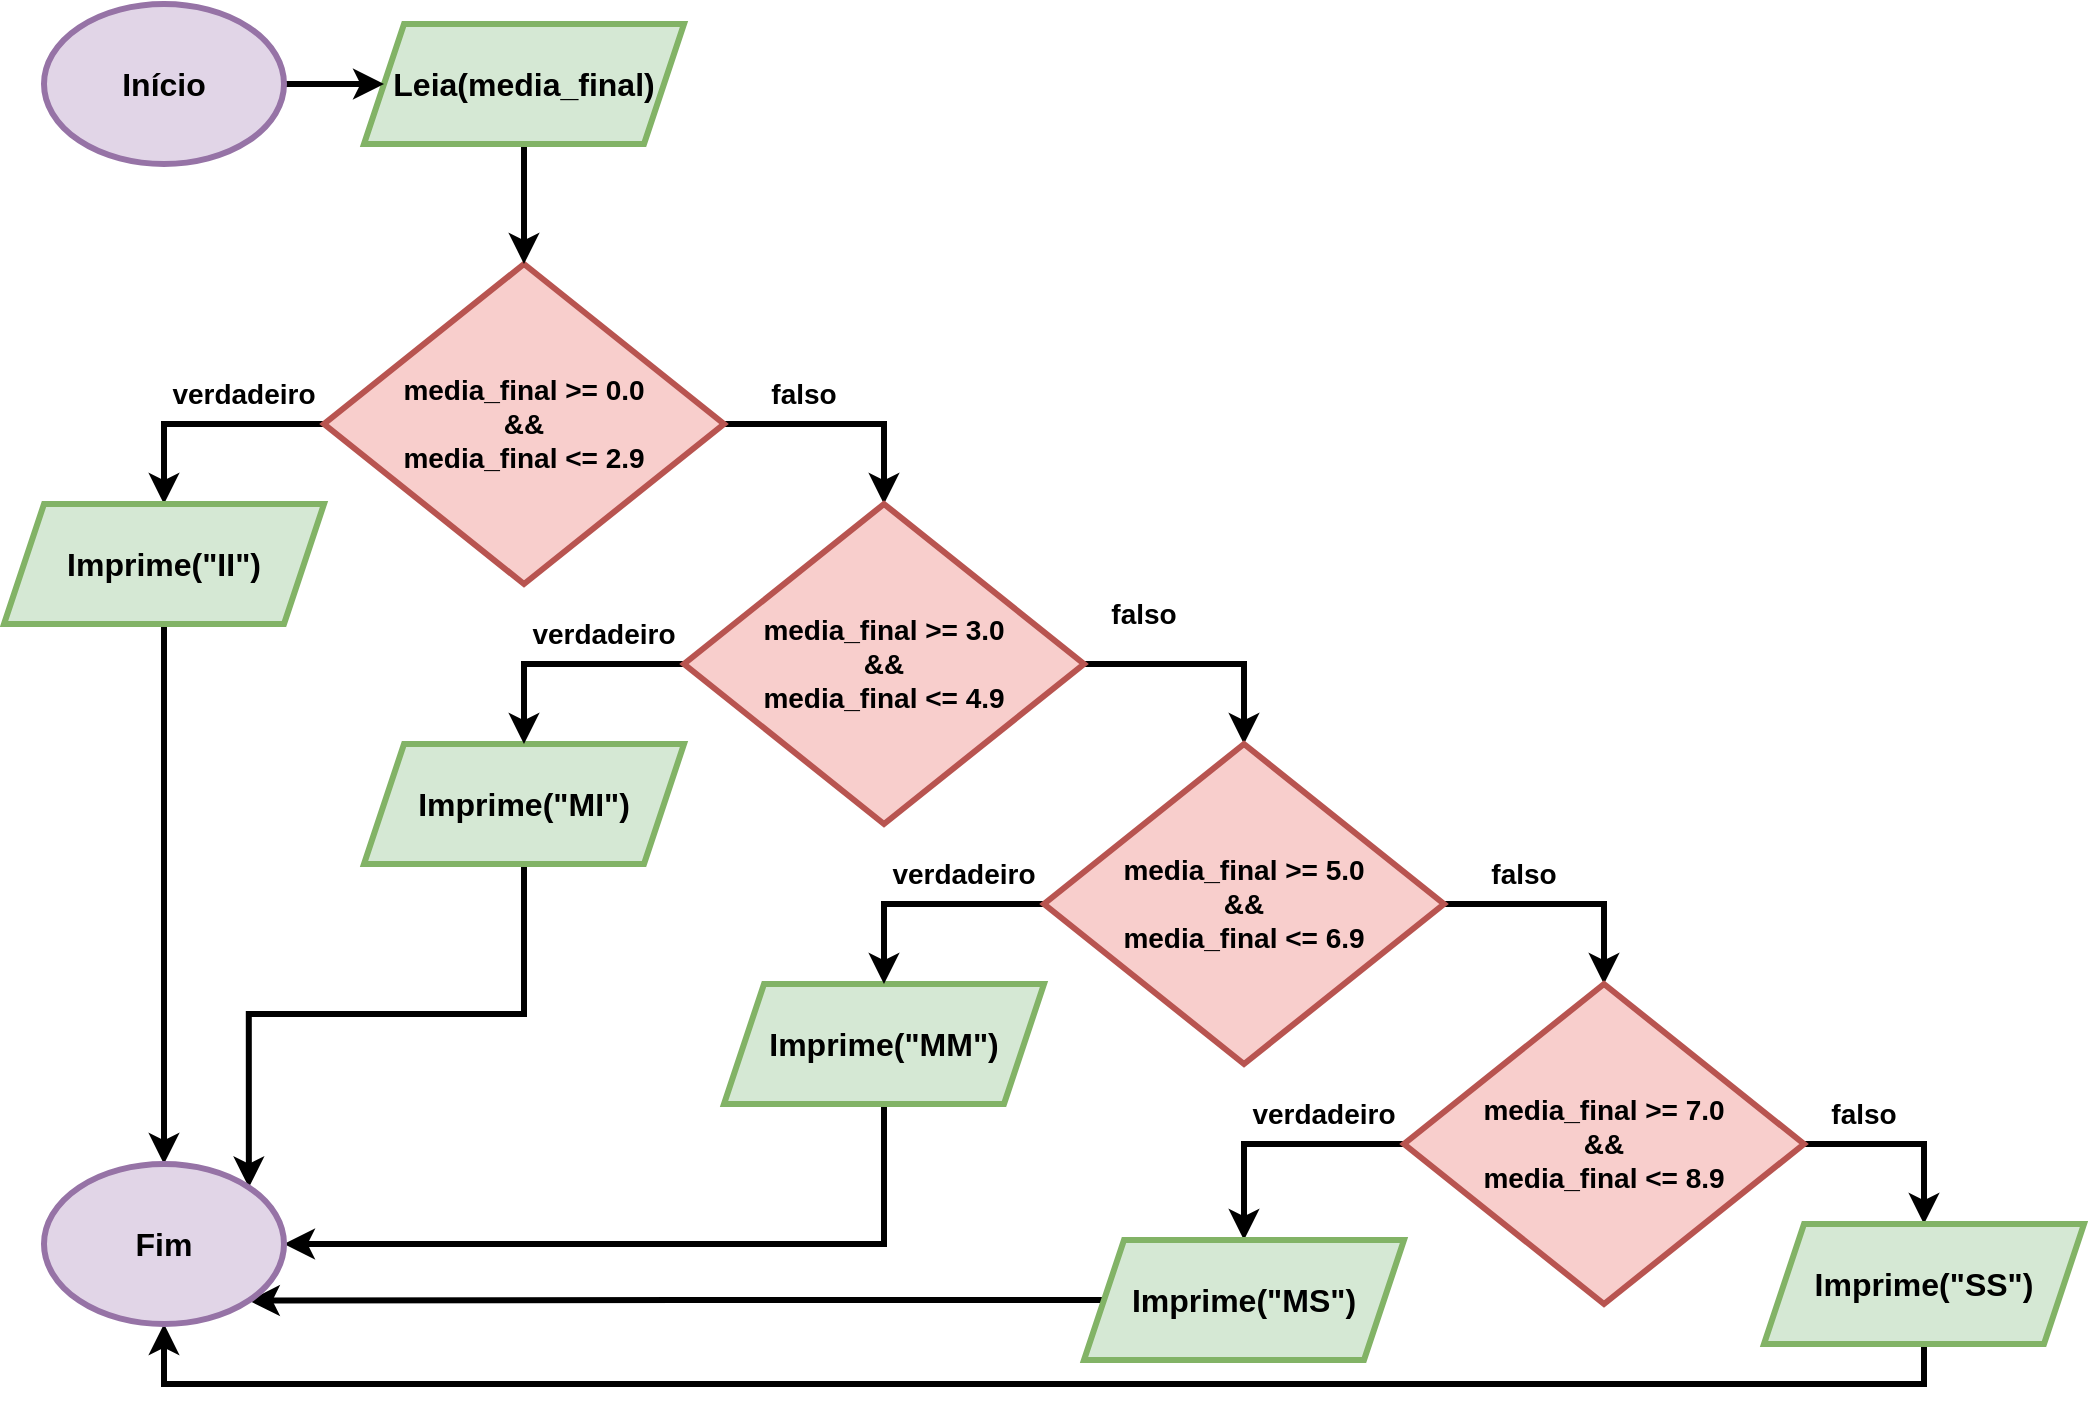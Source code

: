 <mxfile version="24.2.5" type="github">
  <diagram name="Page-1" id="5xfJuJuV74DYSZNPpTa1">
    <mxGraphModel dx="1602" dy="2033" grid="1" gridSize="10" guides="1" tooltips="1" connect="1" arrows="1" fold="1" page="1" pageScale="1" pageWidth="850" pageHeight="1100" math="0" shadow="0">
      <root>
        <mxCell id="0" />
        <mxCell id="1" parent="0" />
        <mxCell id="bKkJcesA12pS59ppS4H1-6" style="edgeStyle=orthogonalEdgeStyle;rounded=0;orthogonalLoop=1;jettySize=auto;html=1;exitX=0;exitY=0.5;exitDx=0;exitDy=0;strokeWidth=3;" edge="1" parent="1" source="bKkJcesA12pS59ppS4H1-1" target="bKkJcesA12pS59ppS4H1-32">
          <mxGeometry relative="1" as="geometry">
            <mxPoint x="160" y="340" as="targetPoint" />
          </mxGeometry>
        </mxCell>
        <mxCell id="bKkJcesA12pS59ppS4H1-33" style="edgeStyle=orthogonalEdgeStyle;rounded=0;orthogonalLoop=1;jettySize=auto;html=1;exitX=1;exitY=0.5;exitDx=0;exitDy=0;entryX=0.5;entryY=0;entryDx=0;entryDy=0;strokeWidth=3;" edge="1" parent="1" source="bKkJcesA12pS59ppS4H1-1" target="bKkJcesA12pS59ppS4H1-42">
          <mxGeometry relative="1" as="geometry">
            <mxPoint x="560" y="260" as="targetPoint" />
          </mxGeometry>
        </mxCell>
        <mxCell id="bKkJcesA12pS59ppS4H1-1" value="media_final &amp;gt;= 0.0&lt;div style=&quot;font-size: 14px;&quot;&gt;&amp;amp;&amp;amp;&lt;/div&gt;&lt;div style=&quot;font-size: 14px;&quot;&gt;media_final &amp;lt;= 2.9&lt;/div&gt;" style="rhombus;whiteSpace=wrap;html=1;fontStyle=1;fontSize=14;strokeWidth=3;fillColor=#f8cecc;strokeColor=#b85450;" vertex="1" parent="1">
          <mxGeometry x="280" y="130" width="200" height="160" as="geometry" />
        </mxCell>
        <mxCell id="bKkJcesA12pS59ppS4H1-60" style="edgeStyle=orthogonalEdgeStyle;rounded=0;orthogonalLoop=1;jettySize=auto;html=1;exitX=0.5;exitY=1;exitDx=0;exitDy=0;strokeWidth=3;" edge="1" parent="1" source="bKkJcesA12pS59ppS4H1-32" target="bKkJcesA12pS59ppS4H1-59">
          <mxGeometry relative="1" as="geometry" />
        </mxCell>
        <mxCell id="bKkJcesA12pS59ppS4H1-32" value="Imprime(&quot;II&quot;)" style="shape=parallelogram;perimeter=parallelogramPerimeter;whiteSpace=wrap;html=1;fixedSize=1;fontSize=16;fontStyle=1;strokeWidth=3;fillColor=#d5e8d4;strokeColor=#82b366;" vertex="1" parent="1">
          <mxGeometry x="120" y="250" width="160" height="60" as="geometry" />
        </mxCell>
        <mxCell id="bKkJcesA12pS59ppS4H1-61" style="edgeStyle=orthogonalEdgeStyle;rounded=0;orthogonalLoop=1;jettySize=auto;html=1;exitX=0.5;exitY=1;exitDx=0;exitDy=0;entryX=1;entryY=0;entryDx=0;entryDy=0;strokeWidth=3;" edge="1" parent="1" source="bKkJcesA12pS59ppS4H1-36" target="bKkJcesA12pS59ppS4H1-59">
          <mxGeometry relative="1" as="geometry" />
        </mxCell>
        <mxCell id="bKkJcesA12pS59ppS4H1-36" value="Imprime(&quot;MI&quot;)" style="shape=parallelogram;perimeter=parallelogramPerimeter;whiteSpace=wrap;html=1;fixedSize=1;fontSize=16;fontStyle=1;strokeWidth=3;fillColor=#d5e8d4;strokeColor=#82b366;" vertex="1" parent="1">
          <mxGeometry x="300" y="370" width="160" height="60" as="geometry" />
        </mxCell>
        <mxCell id="bKkJcesA12pS59ppS4H1-62" style="edgeStyle=orthogonalEdgeStyle;rounded=0;orthogonalLoop=1;jettySize=auto;html=1;exitX=0.5;exitY=1;exitDx=0;exitDy=0;entryX=1;entryY=0.5;entryDx=0;entryDy=0;strokeWidth=3;" edge="1" parent="1" source="bKkJcesA12pS59ppS4H1-40" target="bKkJcesA12pS59ppS4H1-59">
          <mxGeometry relative="1" as="geometry" />
        </mxCell>
        <mxCell id="bKkJcesA12pS59ppS4H1-40" value="Imprime(&quot;MM&quot;)" style="shape=parallelogram;perimeter=parallelogramPerimeter;whiteSpace=wrap;html=1;fixedSize=1;fontSize=16;fontStyle=1;strokeWidth=3;fillColor=#d5e8d4;strokeColor=#82b366;" vertex="1" parent="1">
          <mxGeometry x="480" y="490" width="160" height="60" as="geometry" />
        </mxCell>
        <mxCell id="bKkJcesA12pS59ppS4H1-43" style="edgeStyle=orthogonalEdgeStyle;rounded=0;orthogonalLoop=1;jettySize=auto;html=1;exitX=0;exitY=0.5;exitDx=0;exitDy=0;entryX=0.5;entryY=0;entryDx=0;entryDy=0;strokeWidth=3;" edge="1" parent="1" source="bKkJcesA12pS59ppS4H1-42" target="bKkJcesA12pS59ppS4H1-36">
          <mxGeometry relative="1" as="geometry" />
        </mxCell>
        <mxCell id="bKkJcesA12pS59ppS4H1-53" style="edgeStyle=orthogonalEdgeStyle;rounded=0;orthogonalLoop=1;jettySize=auto;html=1;exitX=1;exitY=0.5;exitDx=0;exitDy=0;entryX=0.5;entryY=0;entryDx=0;entryDy=0;strokeWidth=3;" edge="1" parent="1" source="bKkJcesA12pS59ppS4H1-42" target="bKkJcesA12pS59ppS4H1-44">
          <mxGeometry relative="1" as="geometry" />
        </mxCell>
        <mxCell id="bKkJcesA12pS59ppS4H1-42" value="media_final &amp;gt;= 3.0&lt;div style=&quot;font-size: 14px;&quot;&gt;&amp;amp;&amp;amp;&lt;/div&gt;&lt;div style=&quot;font-size: 14px;&quot;&gt;media_final &amp;lt;= 4.9&lt;/div&gt;" style="rhombus;whiteSpace=wrap;html=1;fontStyle=1;fontSize=14;strokeWidth=3;fillColor=#f8cecc;strokeColor=#b85450;" vertex="1" parent="1">
          <mxGeometry x="460" y="250" width="200" height="160" as="geometry" />
        </mxCell>
        <mxCell id="bKkJcesA12pS59ppS4H1-46" style="edgeStyle=orthogonalEdgeStyle;rounded=0;orthogonalLoop=1;jettySize=auto;html=1;exitX=0;exitY=0.5;exitDx=0;exitDy=0;entryX=0.5;entryY=0;entryDx=0;entryDy=0;strokeWidth=3;" edge="1" parent="1" source="bKkJcesA12pS59ppS4H1-44" target="bKkJcesA12pS59ppS4H1-40">
          <mxGeometry relative="1" as="geometry" />
        </mxCell>
        <mxCell id="bKkJcesA12pS59ppS4H1-48" style="edgeStyle=orthogonalEdgeStyle;rounded=0;orthogonalLoop=1;jettySize=auto;html=1;exitX=1;exitY=0.5;exitDx=0;exitDy=0;entryX=0.5;entryY=0;entryDx=0;entryDy=0;strokeWidth=3;" edge="1" parent="1" source="bKkJcesA12pS59ppS4H1-44" target="bKkJcesA12pS59ppS4H1-47">
          <mxGeometry relative="1" as="geometry" />
        </mxCell>
        <mxCell id="bKkJcesA12pS59ppS4H1-44" value="media_final &amp;gt;= 5.0&lt;div style=&quot;font-size: 14px;&quot;&gt;&amp;amp;&amp;amp;&lt;/div&gt;&lt;div style=&quot;font-size: 14px;&quot;&gt;media_final &amp;lt;= 6.9&lt;/div&gt;" style="rhombus;whiteSpace=wrap;html=1;fontStyle=1;fontSize=14;strokeWidth=3;fillColor=#f8cecc;strokeColor=#b85450;" vertex="1" parent="1">
          <mxGeometry x="640" y="370" width="200" height="160" as="geometry" />
        </mxCell>
        <mxCell id="bKkJcesA12pS59ppS4H1-50" style="edgeStyle=orthogonalEdgeStyle;rounded=0;orthogonalLoop=1;jettySize=auto;html=1;exitX=0;exitY=0.5;exitDx=0;exitDy=0;entryX=0.5;entryY=0;entryDx=0;entryDy=0;strokeWidth=3;" edge="1" parent="1" source="bKkJcesA12pS59ppS4H1-47" target="bKkJcesA12pS59ppS4H1-49">
          <mxGeometry relative="1" as="geometry" />
        </mxCell>
        <mxCell id="bKkJcesA12pS59ppS4H1-52" style="edgeStyle=orthogonalEdgeStyle;rounded=0;orthogonalLoop=1;jettySize=auto;html=1;exitX=1;exitY=0.5;exitDx=0;exitDy=0;entryX=0.5;entryY=0;entryDx=0;entryDy=0;strokeWidth=3;" edge="1" parent="1" source="bKkJcesA12pS59ppS4H1-47" target="bKkJcesA12pS59ppS4H1-51">
          <mxGeometry relative="1" as="geometry" />
        </mxCell>
        <mxCell id="bKkJcesA12pS59ppS4H1-47" value="media_final &amp;gt;= 7.0&lt;div style=&quot;font-size: 14px;&quot;&gt;&amp;amp;&amp;amp;&lt;/div&gt;&lt;div style=&quot;font-size: 14px;&quot;&gt;media_final &amp;lt;= 8.9&lt;/div&gt;" style="rhombus;whiteSpace=wrap;html=1;fontStyle=1;fontSize=14;strokeWidth=3;fillColor=#f8cecc;strokeColor=#b85450;" vertex="1" parent="1">
          <mxGeometry x="820" y="490" width="200" height="160" as="geometry" />
        </mxCell>
        <mxCell id="bKkJcesA12pS59ppS4H1-63" style="edgeStyle=orthogonalEdgeStyle;rounded=0;orthogonalLoop=1;jettySize=auto;html=1;entryX=1;entryY=1;entryDx=0;entryDy=0;strokeWidth=3;" edge="1" parent="1" source="bKkJcesA12pS59ppS4H1-49" target="bKkJcesA12pS59ppS4H1-59">
          <mxGeometry relative="1" as="geometry" />
        </mxCell>
        <mxCell id="bKkJcesA12pS59ppS4H1-49" value="Imprime(&quot;MS&quot;)" style="shape=parallelogram;perimeter=parallelogramPerimeter;whiteSpace=wrap;html=1;fixedSize=1;fontSize=16;fontStyle=1;strokeWidth=3;fillColor=#d5e8d4;strokeColor=#82b366;" vertex="1" parent="1">
          <mxGeometry x="660" y="618" width="160" height="60" as="geometry" />
        </mxCell>
        <mxCell id="bKkJcesA12pS59ppS4H1-64" style="edgeStyle=orthogonalEdgeStyle;rounded=0;orthogonalLoop=1;jettySize=auto;html=1;exitX=0.5;exitY=1;exitDx=0;exitDy=0;entryX=0.5;entryY=1;entryDx=0;entryDy=0;strokeWidth=3;" edge="1" parent="1" source="bKkJcesA12pS59ppS4H1-51" target="bKkJcesA12pS59ppS4H1-59">
          <mxGeometry relative="1" as="geometry" />
        </mxCell>
        <mxCell id="bKkJcesA12pS59ppS4H1-51" value="Imprime(&quot;SS&quot;)" style="shape=parallelogram;perimeter=parallelogramPerimeter;whiteSpace=wrap;html=1;fixedSize=1;fontSize=16;fontStyle=1;strokeWidth=3;fillColor=#d5e8d4;strokeColor=#82b366;" vertex="1" parent="1">
          <mxGeometry x="1000" y="610" width="160" height="60" as="geometry" />
        </mxCell>
        <mxCell id="bKkJcesA12pS59ppS4H1-55" style="edgeStyle=orthogonalEdgeStyle;rounded=0;orthogonalLoop=1;jettySize=auto;html=1;strokeWidth=3;exitX=0.5;exitY=1;exitDx=0;exitDy=0;" edge="1" parent="1" source="bKkJcesA12pS59ppS4H1-56" target="bKkJcesA12pS59ppS4H1-1">
          <mxGeometry relative="1" as="geometry">
            <mxPoint x="380" y="80" as="sourcePoint" />
          </mxGeometry>
        </mxCell>
        <mxCell id="bKkJcesA12pS59ppS4H1-56" value="Leia(media_final)" style="shape=parallelogram;perimeter=parallelogramPerimeter;whiteSpace=wrap;html=1;fixedSize=1;fontSize=16;fontStyle=1;strokeWidth=3;fillColor=#d5e8d4;strokeColor=#82b366;" vertex="1" parent="1">
          <mxGeometry x="300" y="10" width="160" height="60" as="geometry" />
        </mxCell>
        <mxCell id="bKkJcesA12pS59ppS4H1-58" style="edgeStyle=orthogonalEdgeStyle;rounded=0;orthogonalLoop=1;jettySize=auto;html=1;entryX=0;entryY=0.5;entryDx=0;entryDy=0;strokeWidth=3;" edge="1" parent="1" source="bKkJcesA12pS59ppS4H1-57" target="bKkJcesA12pS59ppS4H1-56">
          <mxGeometry relative="1" as="geometry" />
        </mxCell>
        <mxCell id="bKkJcesA12pS59ppS4H1-57" value="Início" style="ellipse;whiteSpace=wrap;html=1;fontSize=16;fillColor=#e1d5e7;strokeColor=#9673a6;strokeWidth=3;fontStyle=1" vertex="1" parent="1">
          <mxGeometry x="140" width="120" height="80" as="geometry" />
        </mxCell>
        <mxCell id="bKkJcesA12pS59ppS4H1-59" value="Fim" style="ellipse;whiteSpace=wrap;html=1;fontSize=16;fillColor=#e1d5e7;strokeColor=#9673a6;strokeWidth=3;fontStyle=1" vertex="1" parent="1">
          <mxGeometry x="140" y="580" width="120" height="80" as="geometry" />
        </mxCell>
        <mxCell id="bKkJcesA12pS59ppS4H1-67" value="falso" style="text;html=1;align=center;verticalAlign=middle;whiteSpace=wrap;rounded=0;fontSize=14;fontStyle=1" vertex="1" parent="1">
          <mxGeometry x="490" y="180" width="60" height="30" as="geometry" />
        </mxCell>
        <mxCell id="bKkJcesA12pS59ppS4H1-69" value="falso" style="text;html=1;align=center;verticalAlign=middle;whiteSpace=wrap;rounded=0;fontSize=14;fontStyle=1" vertex="1" parent="1">
          <mxGeometry x="660" y="290" width="60" height="30" as="geometry" />
        </mxCell>
        <mxCell id="bKkJcesA12pS59ppS4H1-70" value="falso" style="text;html=1;align=center;verticalAlign=middle;whiteSpace=wrap;rounded=0;fontSize=14;fontStyle=1" vertex="1" parent="1">
          <mxGeometry x="850" y="420" width="60" height="30" as="geometry" />
        </mxCell>
        <mxCell id="bKkJcesA12pS59ppS4H1-71" value="falso" style="text;html=1;align=center;verticalAlign=middle;whiteSpace=wrap;rounded=0;fontSize=14;fontStyle=1" vertex="1" parent="1">
          <mxGeometry x="1020" y="540" width="60" height="30" as="geometry" />
        </mxCell>
        <mxCell id="bKkJcesA12pS59ppS4H1-72" value="verdadeiro" style="text;html=1;align=center;verticalAlign=middle;whiteSpace=wrap;rounded=0;fontSize=14;fontStyle=1" vertex="1" parent="1">
          <mxGeometry x="210" y="180" width="60" height="30" as="geometry" />
        </mxCell>
        <mxCell id="bKkJcesA12pS59ppS4H1-73" value="verdadeiro" style="text;html=1;align=center;verticalAlign=middle;whiteSpace=wrap;rounded=0;fontSize=14;fontStyle=1" vertex="1" parent="1">
          <mxGeometry x="390" y="300" width="60" height="30" as="geometry" />
        </mxCell>
        <mxCell id="bKkJcesA12pS59ppS4H1-74" value="verdadeiro" style="text;html=1;align=center;verticalAlign=middle;whiteSpace=wrap;rounded=0;fontSize=14;fontStyle=1" vertex="1" parent="1">
          <mxGeometry x="570" y="420" width="60" height="30" as="geometry" />
        </mxCell>
        <mxCell id="bKkJcesA12pS59ppS4H1-75" value="verdadeiro" style="text;html=1;align=center;verticalAlign=middle;whiteSpace=wrap;rounded=0;fontSize=14;fontStyle=1" vertex="1" parent="1">
          <mxGeometry x="750" y="540" width="60" height="30" as="geometry" />
        </mxCell>
      </root>
    </mxGraphModel>
  </diagram>
</mxfile>
